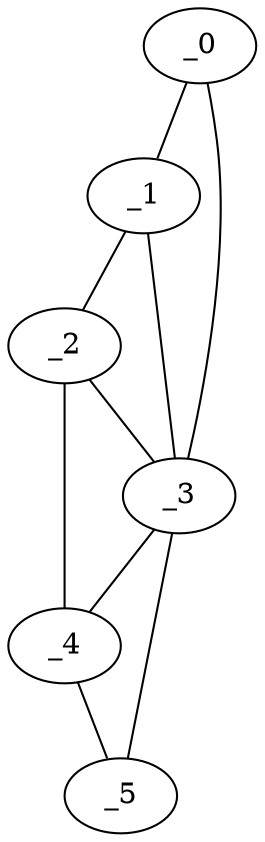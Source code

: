graph "obj18__210.gxl" {
	_0	 [x=14,
		y=16];
	_1	 [x=63,
		y=15];
	_0 -- _1	 [valence=1];
	_3	 [x=112,
		y=32];
	_0 -- _3	 [valence=1];
	_2	 [x=66,
		y=15];
	_1 -- _2	 [valence=1];
	_1 -- _3	 [valence=2];
	_2 -- _3	 [valence=2];
	_4	 [x=114,
		y=16];
	_2 -- _4	 [valence=1];
	_3 -- _4	 [valence=2];
	_5	 [x=115,
		y=22];
	_3 -- _5	 [valence=1];
	_4 -- _5	 [valence=1];
}
